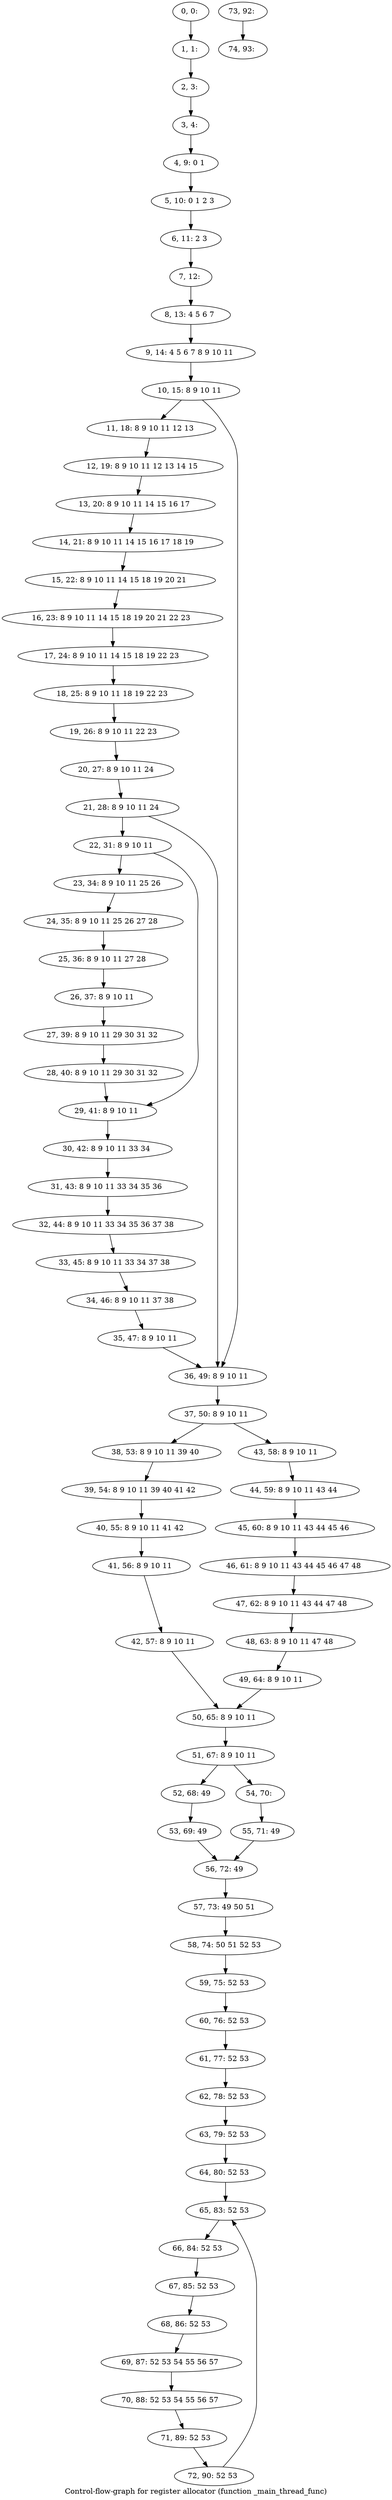digraph G {
graph [label="Control-flow-graph for register allocator (function _main_thread_func)"]
0[label="0, 0: "];
1[label="1, 1: "];
2[label="2, 3: "];
3[label="3, 4: "];
4[label="4, 9: 0 1 "];
5[label="5, 10: 0 1 2 3 "];
6[label="6, 11: 2 3 "];
7[label="7, 12: "];
8[label="8, 13: 4 5 6 7 "];
9[label="9, 14: 4 5 6 7 8 9 10 11 "];
10[label="10, 15: 8 9 10 11 "];
11[label="11, 18: 8 9 10 11 12 13 "];
12[label="12, 19: 8 9 10 11 12 13 14 15 "];
13[label="13, 20: 8 9 10 11 14 15 16 17 "];
14[label="14, 21: 8 9 10 11 14 15 16 17 18 19 "];
15[label="15, 22: 8 9 10 11 14 15 18 19 20 21 "];
16[label="16, 23: 8 9 10 11 14 15 18 19 20 21 22 23 "];
17[label="17, 24: 8 9 10 11 14 15 18 19 22 23 "];
18[label="18, 25: 8 9 10 11 18 19 22 23 "];
19[label="19, 26: 8 9 10 11 22 23 "];
20[label="20, 27: 8 9 10 11 24 "];
21[label="21, 28: 8 9 10 11 24 "];
22[label="22, 31: 8 9 10 11 "];
23[label="23, 34: 8 9 10 11 25 26 "];
24[label="24, 35: 8 9 10 11 25 26 27 28 "];
25[label="25, 36: 8 9 10 11 27 28 "];
26[label="26, 37: 8 9 10 11 "];
27[label="27, 39: 8 9 10 11 29 30 31 32 "];
28[label="28, 40: 8 9 10 11 29 30 31 32 "];
29[label="29, 41: 8 9 10 11 "];
30[label="30, 42: 8 9 10 11 33 34 "];
31[label="31, 43: 8 9 10 11 33 34 35 36 "];
32[label="32, 44: 8 9 10 11 33 34 35 36 37 38 "];
33[label="33, 45: 8 9 10 11 33 34 37 38 "];
34[label="34, 46: 8 9 10 11 37 38 "];
35[label="35, 47: 8 9 10 11 "];
36[label="36, 49: 8 9 10 11 "];
37[label="37, 50: 8 9 10 11 "];
38[label="38, 53: 8 9 10 11 39 40 "];
39[label="39, 54: 8 9 10 11 39 40 41 42 "];
40[label="40, 55: 8 9 10 11 41 42 "];
41[label="41, 56: 8 9 10 11 "];
42[label="42, 57: 8 9 10 11 "];
43[label="43, 58: 8 9 10 11 "];
44[label="44, 59: 8 9 10 11 43 44 "];
45[label="45, 60: 8 9 10 11 43 44 45 46 "];
46[label="46, 61: 8 9 10 11 43 44 45 46 47 48 "];
47[label="47, 62: 8 9 10 11 43 44 47 48 "];
48[label="48, 63: 8 9 10 11 47 48 "];
49[label="49, 64: 8 9 10 11 "];
50[label="50, 65: 8 9 10 11 "];
51[label="51, 67: 8 9 10 11 "];
52[label="52, 68: 49 "];
53[label="53, 69: 49 "];
54[label="54, 70: "];
55[label="55, 71: 49 "];
56[label="56, 72: 49 "];
57[label="57, 73: 49 50 51 "];
58[label="58, 74: 50 51 52 53 "];
59[label="59, 75: 52 53 "];
60[label="60, 76: 52 53 "];
61[label="61, 77: 52 53 "];
62[label="62, 78: 52 53 "];
63[label="63, 79: 52 53 "];
64[label="64, 80: 52 53 "];
65[label="65, 83: 52 53 "];
66[label="66, 84: 52 53 "];
67[label="67, 85: 52 53 "];
68[label="68, 86: 52 53 "];
69[label="69, 87: 52 53 54 55 56 57 "];
70[label="70, 88: 52 53 54 55 56 57 "];
71[label="71, 89: 52 53 "];
72[label="72, 90: 52 53 "];
73[label="73, 92: "];
74[label="74, 93: "];
0->1 ;
1->2 ;
2->3 ;
3->4 ;
4->5 ;
5->6 ;
6->7 ;
7->8 ;
8->9 ;
9->10 ;
10->11 ;
10->36 ;
11->12 ;
12->13 ;
13->14 ;
14->15 ;
15->16 ;
16->17 ;
17->18 ;
18->19 ;
19->20 ;
20->21 ;
21->22 ;
21->36 ;
22->23 ;
22->29 ;
23->24 ;
24->25 ;
25->26 ;
26->27 ;
27->28 ;
28->29 ;
29->30 ;
30->31 ;
31->32 ;
32->33 ;
33->34 ;
34->35 ;
35->36 ;
36->37 ;
37->38 ;
37->43 ;
38->39 ;
39->40 ;
40->41 ;
41->42 ;
42->50 ;
43->44 ;
44->45 ;
45->46 ;
46->47 ;
47->48 ;
48->49 ;
49->50 ;
50->51 ;
51->52 ;
51->54 ;
52->53 ;
53->56 ;
54->55 ;
55->56 ;
56->57 ;
57->58 ;
58->59 ;
59->60 ;
60->61 ;
61->62 ;
62->63 ;
63->64 ;
64->65 ;
65->66 ;
66->67 ;
67->68 ;
68->69 ;
69->70 ;
70->71 ;
71->72 ;
72->65 ;
73->74 ;
}
